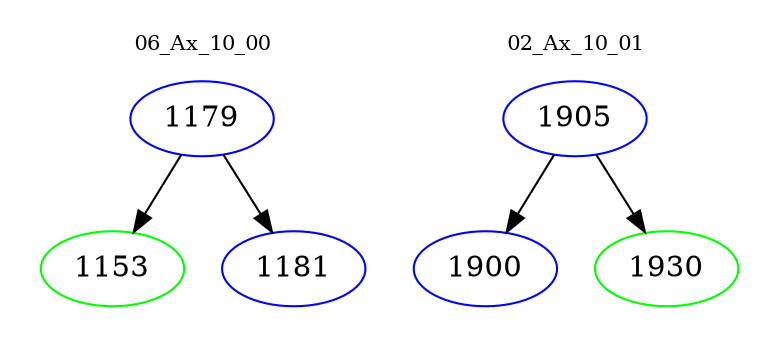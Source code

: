 digraph{
subgraph cluster_0 {
color = white
label = "06_Ax_10_00";
fontsize=10;
T0_1179 [label="1179", color="blue"]
T0_1179 -> T0_1153 [color="black"]
T0_1153 [label="1153", color="green"]
T0_1179 -> T0_1181 [color="black"]
T0_1181 [label="1181", color="blue"]
}
subgraph cluster_1 {
color = white
label = "02_Ax_10_01";
fontsize=10;
T1_1905 [label="1905", color="blue"]
T1_1905 -> T1_1900 [color="black"]
T1_1900 [label="1900", color="blue"]
T1_1905 -> T1_1930 [color="black"]
T1_1930 [label="1930", color="green"]
}
}
